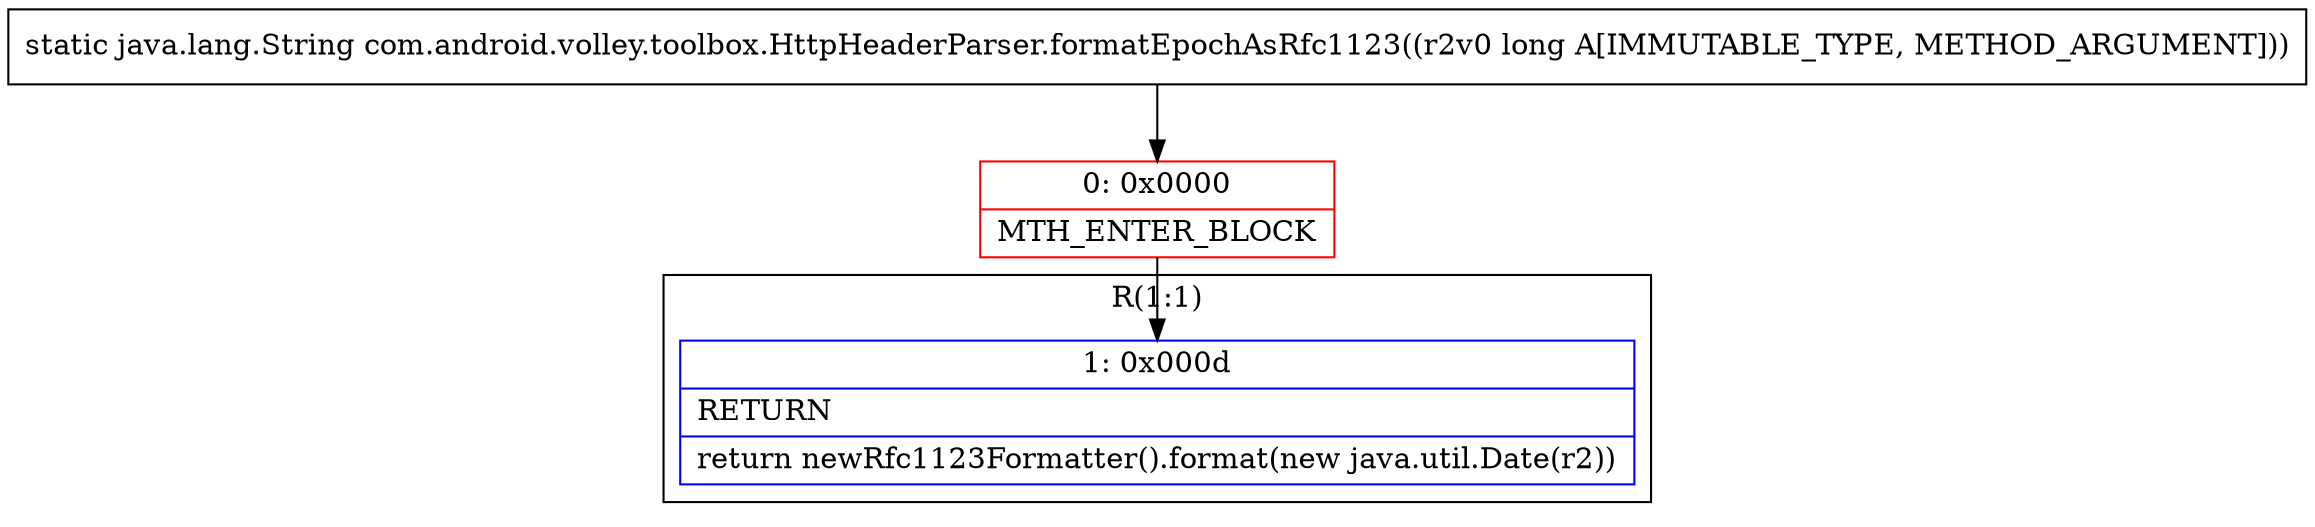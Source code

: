 digraph "CFG forcom.android.volley.toolbox.HttpHeaderParser.formatEpochAsRfc1123(J)Ljava\/lang\/String;" {
subgraph cluster_Region_1708427136 {
label = "R(1:1)";
node [shape=record,color=blue];
Node_1 [shape=record,label="{1\:\ 0x000d|RETURN\l|return newRfc1123Formatter().format(new java.util.Date(r2))\l}"];
}
Node_0 [shape=record,color=red,label="{0\:\ 0x0000|MTH_ENTER_BLOCK\l}"];
MethodNode[shape=record,label="{static java.lang.String com.android.volley.toolbox.HttpHeaderParser.formatEpochAsRfc1123((r2v0 long A[IMMUTABLE_TYPE, METHOD_ARGUMENT])) }"];
MethodNode -> Node_0;
Node_0 -> Node_1;
}

